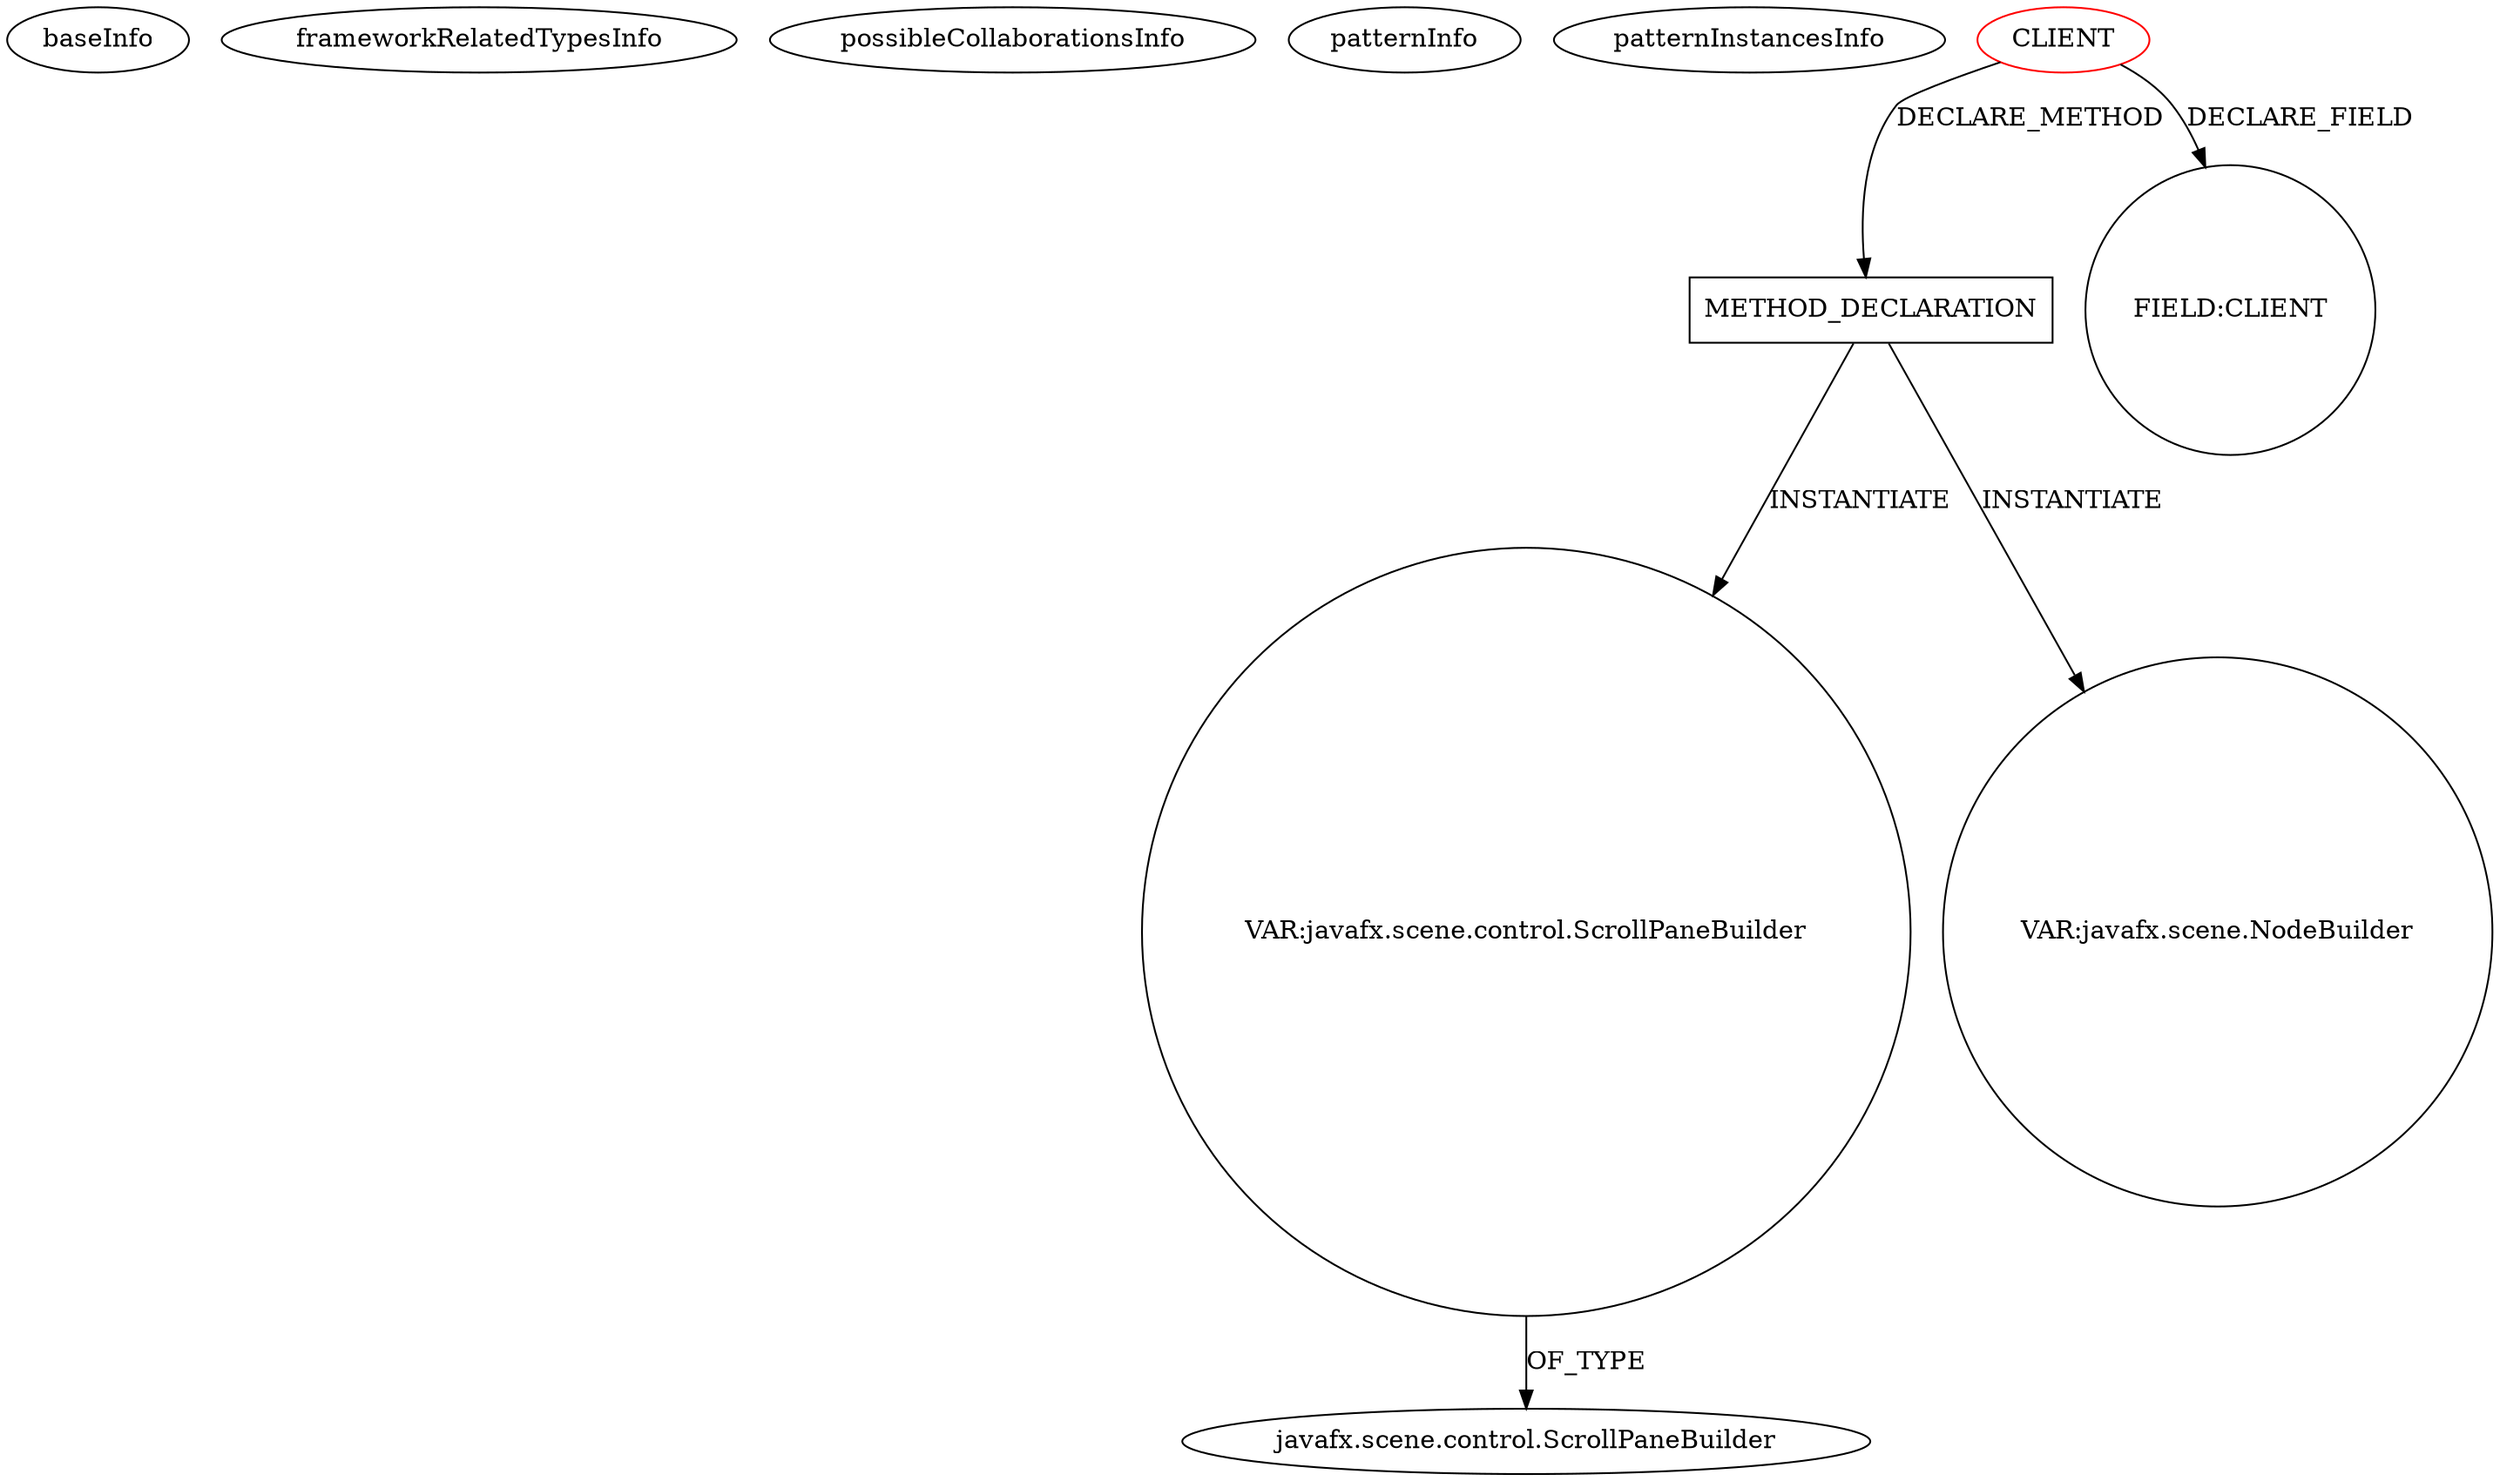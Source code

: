 digraph {
baseInfo[graphId=4607,category="pattern",isAnonymous=false,possibleRelation=false]
frameworkRelatedTypesInfo[]
possibleCollaborationsInfo[]
patternInfo[frequency=2.0,patternRootClient=0]
patternInstancesInfo[0="SaiPradeepDandem-javafx2-gradient-builder~/SaiPradeepDandem-javafx2-gradient-builder/javafx2-gradient-builder-master/src/main/java/com/javafx/gradientbuilder/application/GradientBuilderApp.java~GradientBuilderApp~1189",1="AMITCCILGITHUB-Contacts~/AMITCCILGITHUB-Contacts/Contacts-master/Contacts/src/org/apandey/view/parts/Body.java~Body~60"]
229[label="javafx.scene.control.ScrollPaneBuilder",vertexType="FRAMEWORK_CLASS_TYPE",isFrameworkType=false]
227[label="VAR:javafx.scene.control.ScrollPaneBuilder",vertexType="VARIABLE_EXPRESION",isFrameworkType=false,shape=circle]
24[label="METHOD_DECLARATION",vertexType="CLIENT_METHOD_DECLARATION",isFrameworkType=false,shape=box]
0[label="CLIENT",vertexType="ROOT_CLIENT_CLASS_DECLARATION",isFrameworkType=false,color=red]
297[label="VAR:javafx.scene.NodeBuilder",vertexType="VARIABLE_EXPRESION",isFrameworkType=false,shape=circle]
5[label="FIELD:CLIENT",vertexType="FIELD_DECLARATION",isFrameworkType=false,shape=circle]
24->297[label="INSTANTIATE"]
0->24[label="DECLARE_METHOD"]
227->229[label="OF_TYPE"]
24->227[label="INSTANTIATE"]
0->5[label="DECLARE_FIELD"]
}
